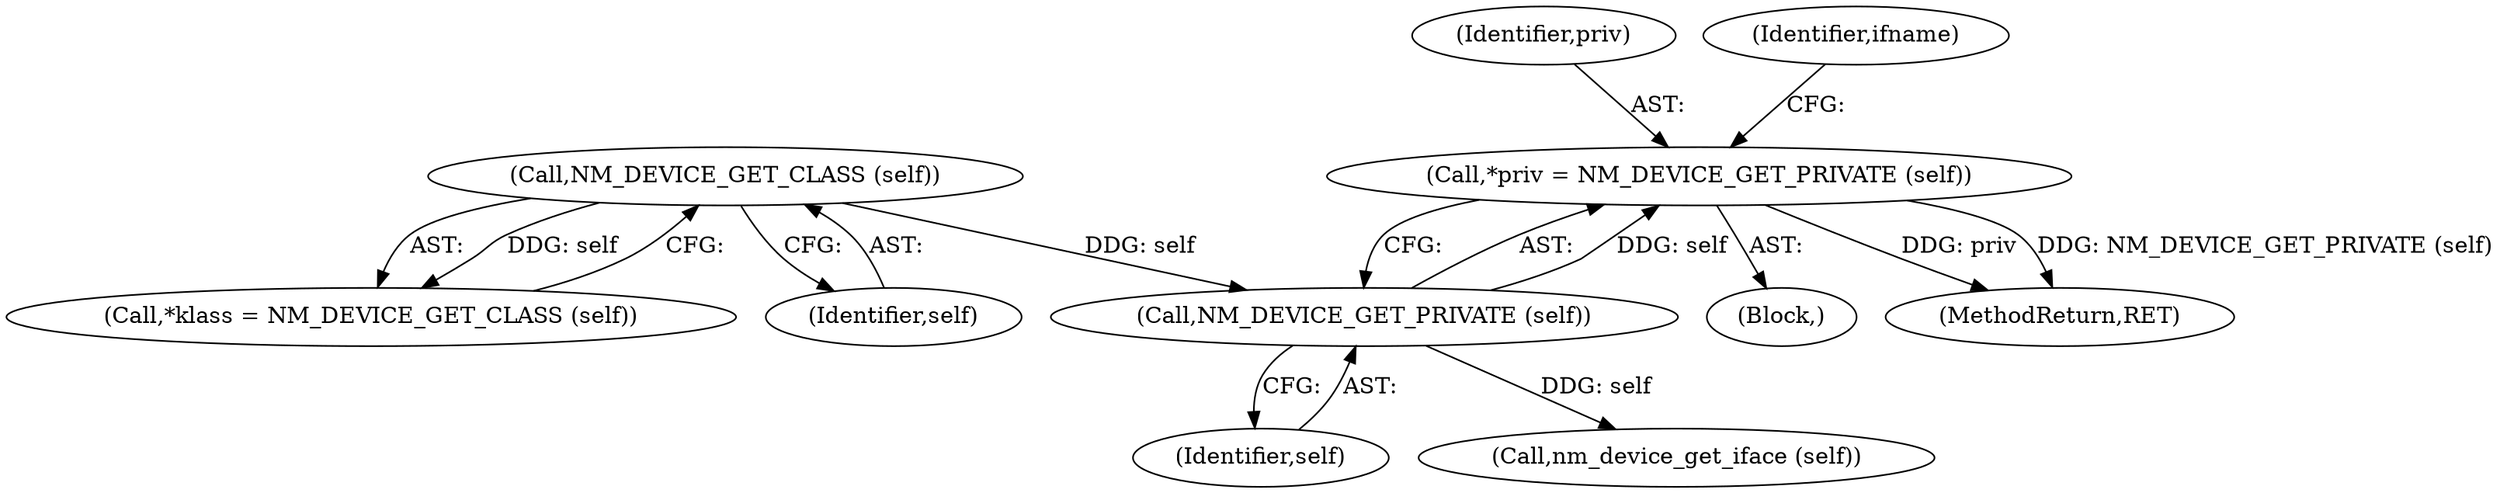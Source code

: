 digraph "0_NetworkManager_d5fc88e573fa58b93034b04d35a2454f5d28cad9@pointer" {
"1002929" [label="(Call,*priv = NM_DEVICE_GET_PRIVATE (self))"];
"1002931" [label="(Call,NM_DEVICE_GET_PRIVATE (self))"];
"1002926" [label="(Call,NM_DEVICE_GET_CLASS (self))"];
"1002931" [label="(Call,NM_DEVICE_GET_PRIVATE (self))"];
"1002930" [label="(Identifier,priv)"];
"1002922" [label="(Block,)"];
"1002932" [label="(Identifier,self)"];
"1002929" [label="(Call,*priv = NM_DEVICE_GET_PRIVATE (self))"];
"1002926" [label="(Call,NM_DEVICE_GET_CLASS (self))"];
"1002924" [label="(Call,*klass = NM_DEVICE_GET_CLASS (self))"];
"1002927" [label="(Identifier,self)"];
"1007368" [label="(MethodReturn,RET)"];
"1002935" [label="(Identifier,ifname)"];
"1002936" [label="(Call,nm_device_get_iface (self))"];
"1002929" -> "1002922"  [label="AST: "];
"1002929" -> "1002931"  [label="CFG: "];
"1002930" -> "1002929"  [label="AST: "];
"1002931" -> "1002929"  [label="AST: "];
"1002935" -> "1002929"  [label="CFG: "];
"1002929" -> "1007368"  [label="DDG: priv"];
"1002929" -> "1007368"  [label="DDG: NM_DEVICE_GET_PRIVATE (self)"];
"1002931" -> "1002929"  [label="DDG: self"];
"1002931" -> "1002932"  [label="CFG: "];
"1002932" -> "1002931"  [label="AST: "];
"1002926" -> "1002931"  [label="DDG: self"];
"1002931" -> "1002936"  [label="DDG: self"];
"1002926" -> "1002924"  [label="AST: "];
"1002926" -> "1002927"  [label="CFG: "];
"1002927" -> "1002926"  [label="AST: "];
"1002924" -> "1002926"  [label="CFG: "];
"1002926" -> "1002924"  [label="DDG: self"];
}
